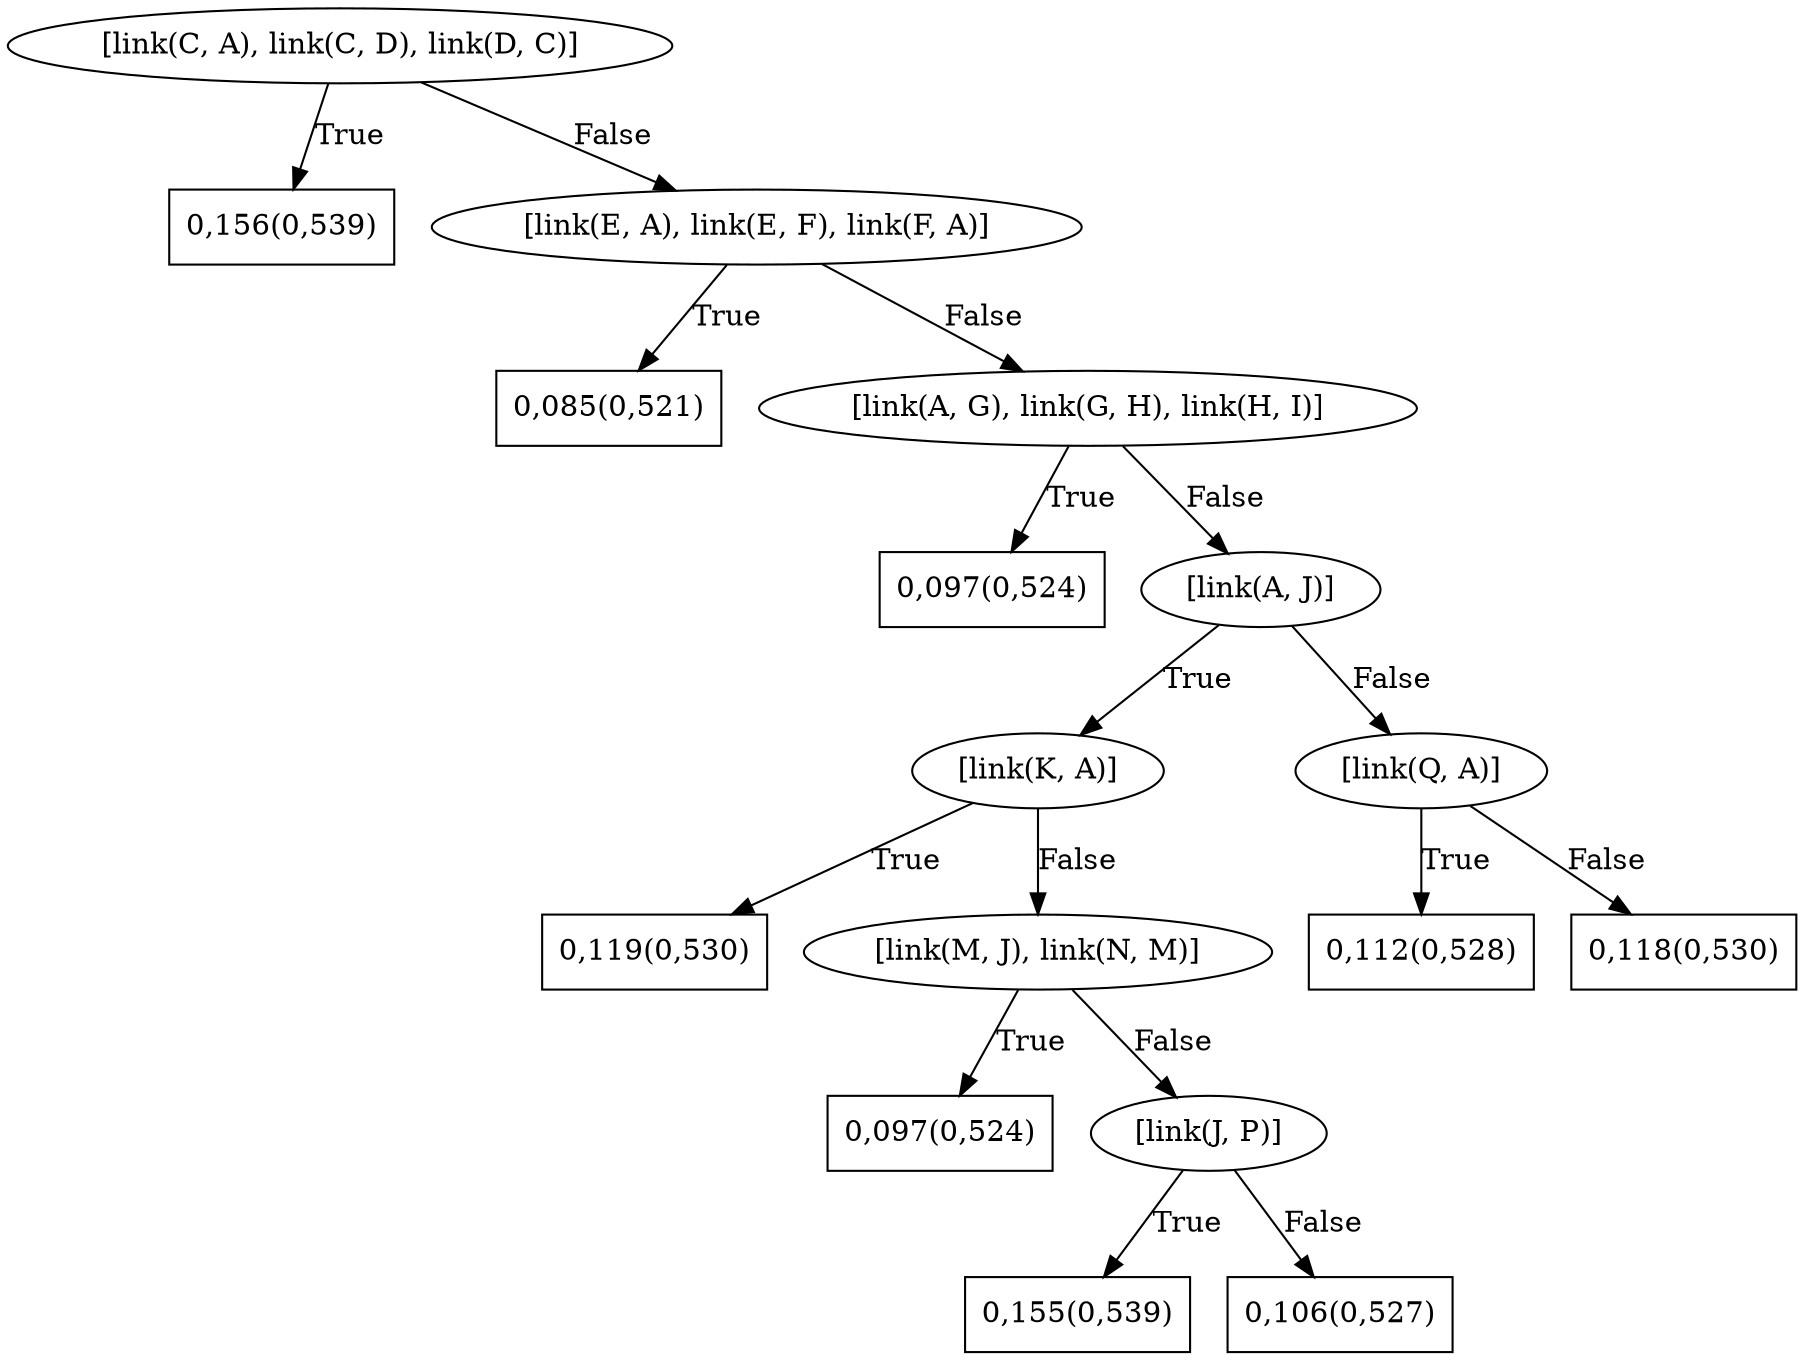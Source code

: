 digraph G{ 
1[label = "[link(C, A), link(C, D), link(D, C)]"];
1 -> 2[label="True"];
1 -> 3[label="False"];
2[shape = box,label = "0,156(0,539)"];
3[label = "[link(E, A), link(E, F), link(F, A)]"];
3 -> 4[label="True"];
3 -> 5[label="False"];
4[shape = box,label = "0,085(0,521)"];
5[label = "[link(A, G), link(G, H), link(H, I)]"];
5 -> 6[label="True"];
5 -> 7[label="False"];
6[shape = box,label = "0,097(0,524)"];
7[label = "[link(A, J)]"];
7 -> 8[label="True"];
7 -> 9[label="False"];
8[label = "[link(K, A)]"];
8 -> 10[label="True"];
8 -> 11[label="False"];
10[shape = box,label = "0,119(0,530)"];
11[label = "[link(M, J), link(N, M)]"];
11 -> 12[label="True"];
11 -> 13[label="False"];
12[shape = box,label = "0,097(0,524)"];
13[label = "[link(J, P)]"];
13 -> 14[label="True"];
13 -> 15[label="False"];
14[shape = box,label = "0,155(0,539)"];
15[shape = box,label = "0,106(0,527)"];
9[label = "[link(Q, A)]"];
9 -> 16[label="True"];
9 -> 17[label="False"];
16[shape = box,label = "0,112(0,528)"];
17[shape = box,label = "0,118(0,530)"];
}
